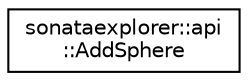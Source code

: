digraph "Graphical Class Hierarchy"
{
 // LATEX_PDF_SIZE
  edge [fontname="Helvetica",fontsize="10",labelfontname="Helvetica",labelfontsize="10"];
  node [fontname="Helvetica",fontsize="10",shape=record];
  rankdir="LR";
  Node0 [label="sonataexplorer::api\l::AddSphere",height=0.2,width=0.4,color="black", fillcolor="white", style="filled",URL="$d0/da1/structsonataexplorer_1_1api_1_1AddSphere.html",tooltip=" "];
}
